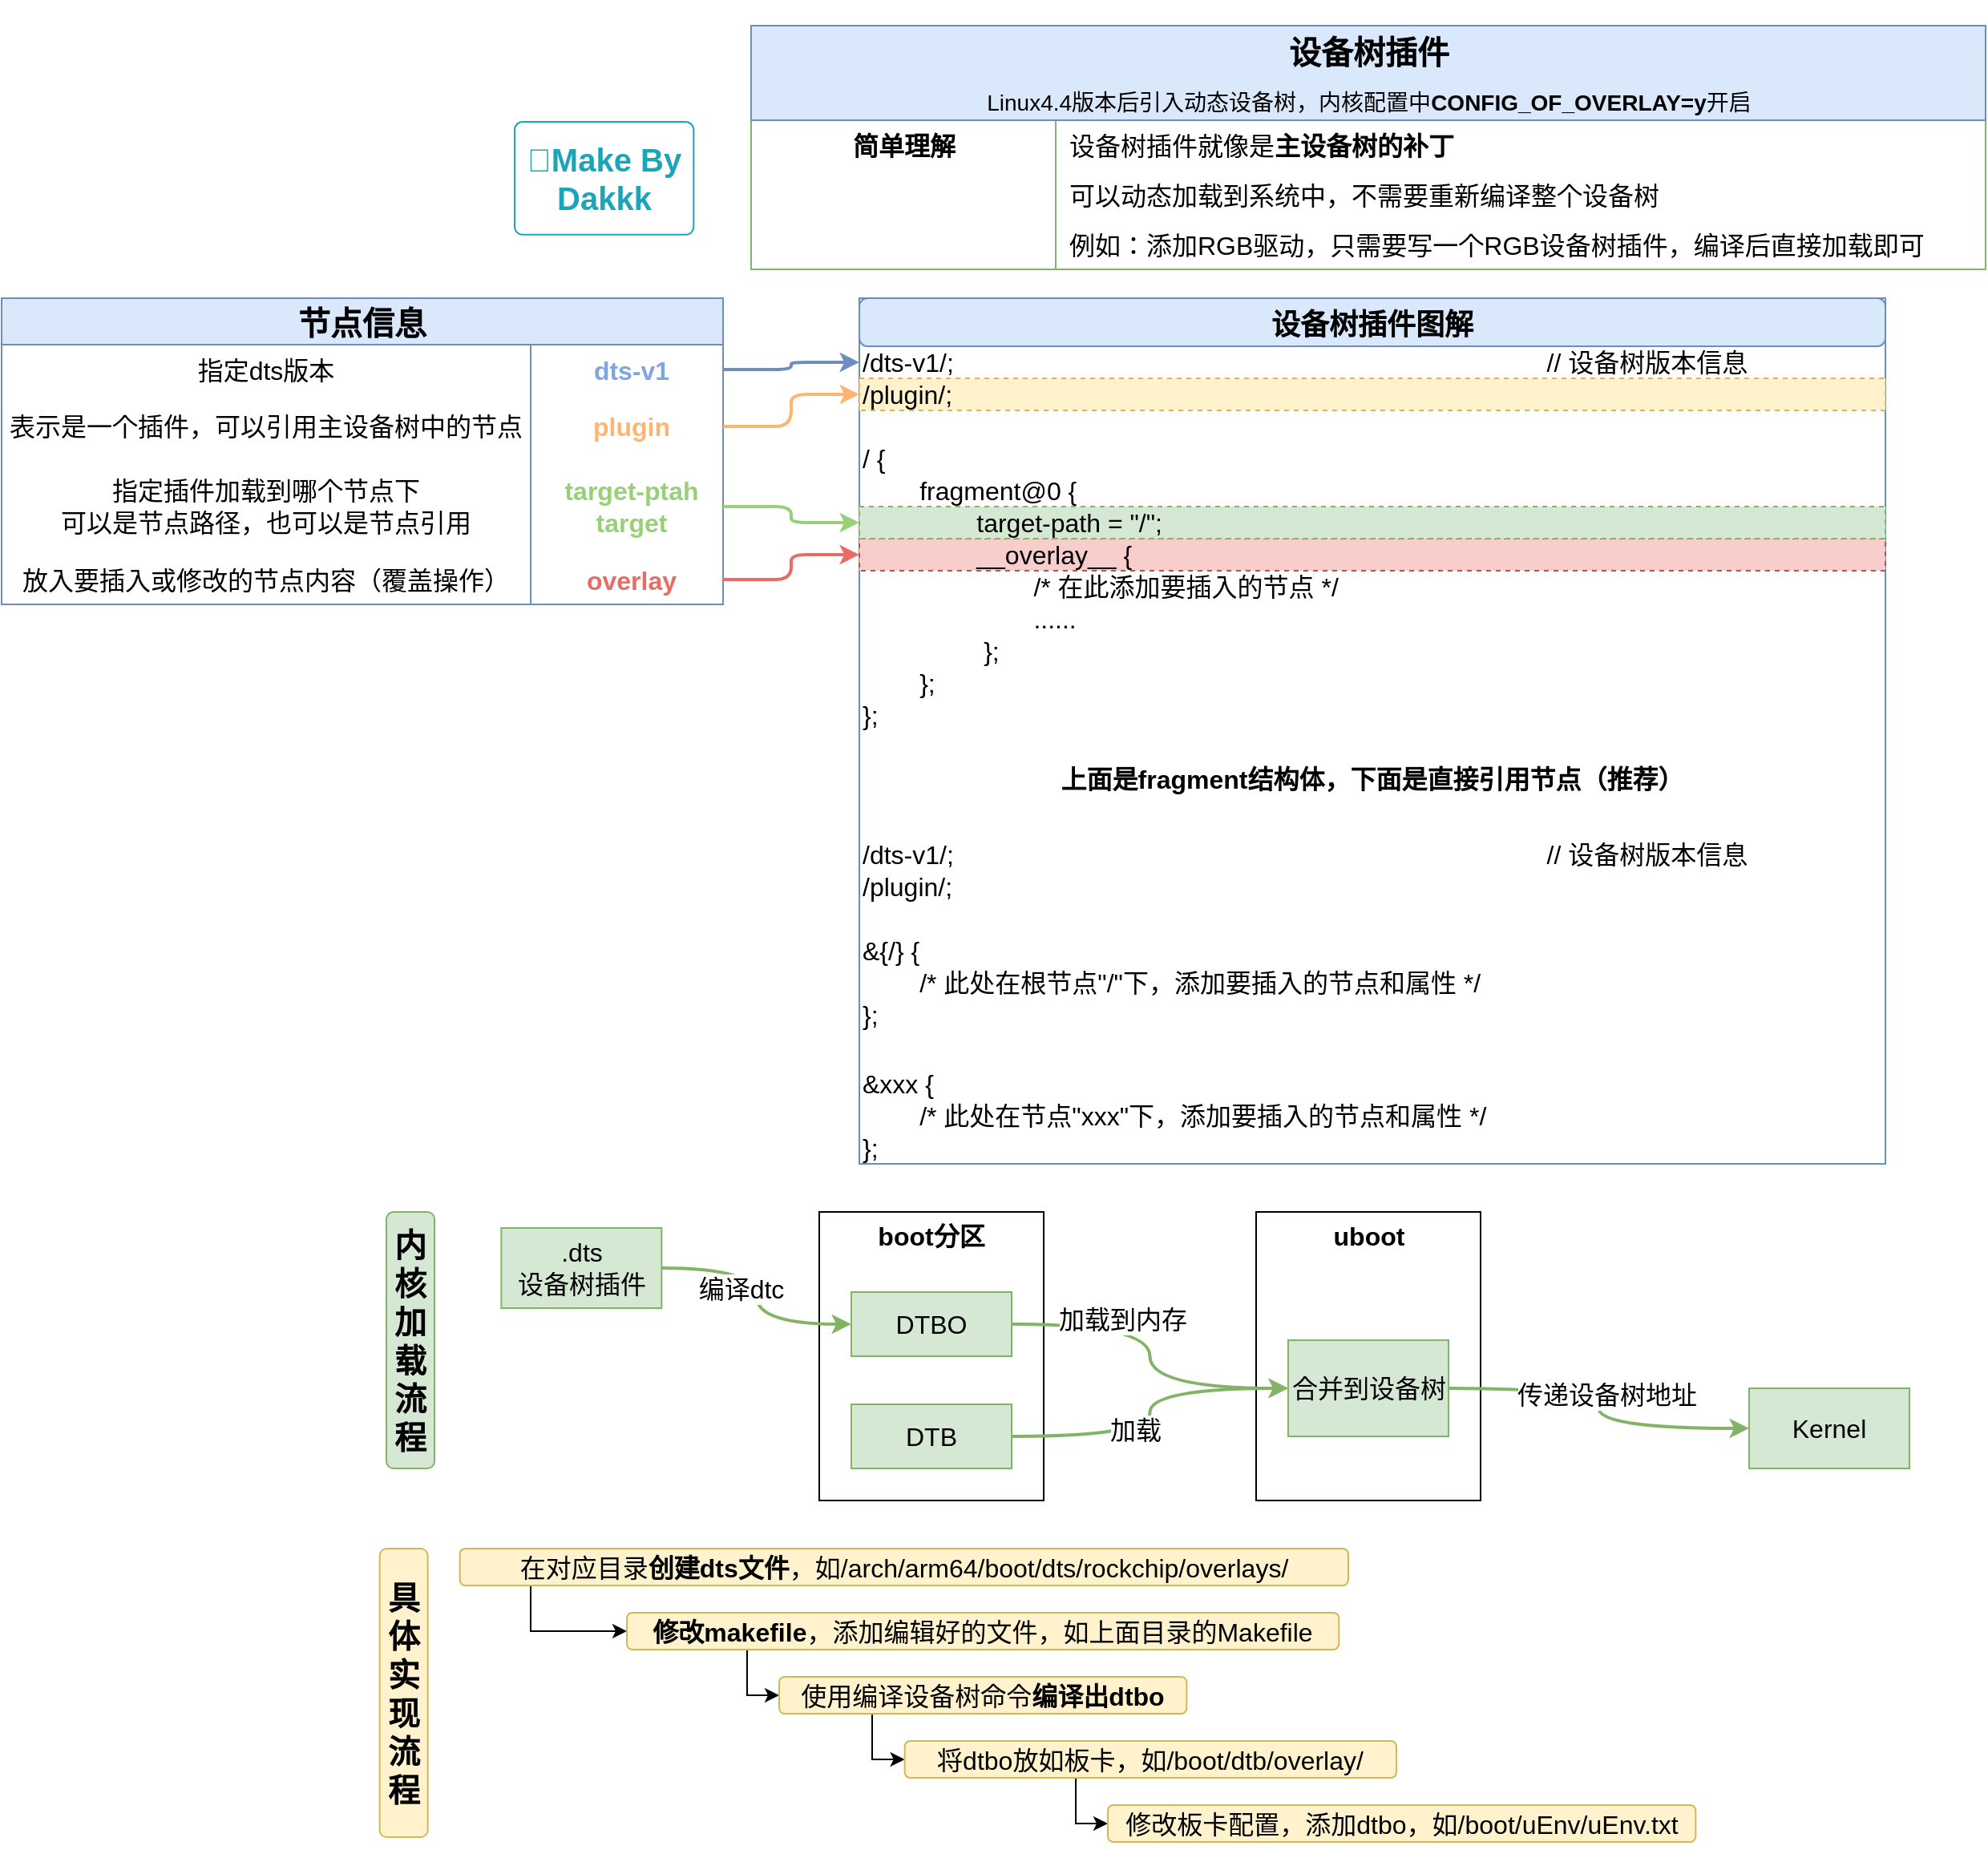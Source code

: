 <mxfile version="27.0.9">
  <diagram name="第 1 页" id="I4KIl7GqTnHd-IhhN3gi">
    <mxGraphModel dx="4120" dy="1716" grid="1" gridSize="10" guides="1" tooltips="1" connect="1" arrows="1" fold="1" page="1" pageScale="1" pageWidth="1169" pageHeight="1654" math="0" shadow="0">
      <root>
        <mxCell id="0" />
        <mxCell id="1" parent="0" />
        <mxCell id="CN54rbX3wBXUWG3CB9Fs-166" value="" style="rounded=0;whiteSpace=wrap;html=1;" vertex="1" parent="1">
          <mxGeometry x="532.5" y="1020" width="140" height="180" as="geometry" />
        </mxCell>
        <mxCell id="CN54rbX3wBXUWG3CB9Fs-163" value="" style="rounded=0;whiteSpace=wrap;html=1;" vertex="1" parent="1">
          <mxGeometry x="260" y="1020" width="140" height="180" as="geometry" />
        </mxCell>
        <mxCell id="CN54rbX3wBXUWG3CB9Fs-1" value="" style="shape=table;startSize=0;container=1;collapsible=0;childLayout=tableLayout;fixedRows=1;rowLines=0;fontStyle=0;strokeColor=#82b366;fontSize=16;fillColor=none;" vertex="1" parent="1">
          <mxGeometry x="217.5" y="339" width="770" height="93" as="geometry" />
        </mxCell>
        <mxCell id="CN54rbX3wBXUWG3CB9Fs-2" value="" style="shape=tableRow;horizontal=0;startSize=0;swimlaneHead=0;swimlaneBody=0;top=0;left=0;bottom=0;right=0;collapsible=0;dropTarget=0;fillColor=none;points=[[0,0.5],[1,0.5]];portConstraint=eastwest;strokeColor=inherit;fontSize=16;" vertex="1" parent="CN54rbX3wBXUWG3CB9Fs-1">
          <mxGeometry width="770" height="31" as="geometry" />
        </mxCell>
        <mxCell id="CN54rbX3wBXUWG3CB9Fs-3" value="&lt;b&gt;简单理解&lt;/b&gt;" style="shape=partialRectangle;html=1;whiteSpace=wrap;connectable=0;fillColor=none;top=0;left=0;bottom=0;right=0;overflow=hidden;pointerEvents=1;strokeColor=inherit;fontSize=16;" vertex="1" parent="CN54rbX3wBXUWG3CB9Fs-2">
          <mxGeometry width="190" height="31" as="geometry">
            <mxRectangle width="190" height="31" as="alternateBounds" />
          </mxGeometry>
        </mxCell>
        <mxCell id="CN54rbX3wBXUWG3CB9Fs-4" value="设备树插件就像是&lt;b&gt;主设备树的补丁&lt;/b&gt;" style="shape=partialRectangle;html=1;whiteSpace=wrap;connectable=0;fillColor=none;top=0;left=0;bottom=0;right=0;align=left;spacingLeft=6;overflow=hidden;strokeColor=inherit;fontSize=16;" vertex="1" parent="CN54rbX3wBXUWG3CB9Fs-2">
          <mxGeometry x="190" width="580" height="31" as="geometry">
            <mxRectangle width="580" height="31" as="alternateBounds" />
          </mxGeometry>
        </mxCell>
        <mxCell id="CN54rbX3wBXUWG3CB9Fs-5" value="" style="shape=tableRow;horizontal=0;startSize=0;swimlaneHead=0;swimlaneBody=0;top=0;left=0;bottom=0;right=0;collapsible=0;dropTarget=0;fillColor=none;points=[[0,0.5],[1,0.5]];portConstraint=eastwest;strokeColor=inherit;fontSize=16;" vertex="1" parent="CN54rbX3wBXUWG3CB9Fs-1">
          <mxGeometry y="31" width="770" height="31" as="geometry" />
        </mxCell>
        <mxCell id="CN54rbX3wBXUWG3CB9Fs-6" value="" style="shape=partialRectangle;html=1;whiteSpace=wrap;connectable=0;fillColor=none;top=0;left=0;bottom=0;right=0;overflow=hidden;pointerEvents=1;strokeColor=inherit;fontSize=16;" vertex="1" parent="CN54rbX3wBXUWG3CB9Fs-5">
          <mxGeometry width="190" height="31" as="geometry">
            <mxRectangle width="190" height="31" as="alternateBounds" />
          </mxGeometry>
        </mxCell>
        <mxCell id="CN54rbX3wBXUWG3CB9Fs-7" value="可以动态加载到系统中，不需要重新编译整个设备树" style="shape=partialRectangle;html=1;whiteSpace=wrap;connectable=0;fillColor=none;top=0;left=0;bottom=0;right=0;align=left;spacingLeft=6;overflow=hidden;strokeColor=inherit;fontSize=16;" vertex="1" parent="CN54rbX3wBXUWG3CB9Fs-5">
          <mxGeometry x="190" width="580" height="31" as="geometry">
            <mxRectangle width="580" height="31" as="alternateBounds" />
          </mxGeometry>
        </mxCell>
        <mxCell id="CN54rbX3wBXUWG3CB9Fs-8" value="" style="shape=tableRow;horizontal=0;startSize=0;swimlaneHead=0;swimlaneBody=0;top=0;left=0;bottom=0;right=0;collapsible=0;dropTarget=0;fillColor=none;points=[[0,0.5],[1,0.5]];portConstraint=eastwest;strokeColor=inherit;fontSize=16;" vertex="1" parent="CN54rbX3wBXUWG3CB9Fs-1">
          <mxGeometry y="62" width="770" height="31" as="geometry" />
        </mxCell>
        <mxCell id="CN54rbX3wBXUWG3CB9Fs-9" value="" style="shape=partialRectangle;html=1;whiteSpace=wrap;connectable=0;fillColor=none;top=0;left=0;bottom=0;right=0;overflow=hidden;pointerEvents=1;strokeColor=inherit;fontSize=16;" vertex="1" parent="CN54rbX3wBXUWG3CB9Fs-8">
          <mxGeometry width="190" height="31" as="geometry">
            <mxRectangle width="190" height="31" as="alternateBounds" />
          </mxGeometry>
        </mxCell>
        <mxCell id="CN54rbX3wBXUWG3CB9Fs-10" value="例如：添加RGB驱动，只需要写一个RGB设备树插件，编译后直接加载即可" style="shape=partialRectangle;html=1;whiteSpace=wrap;connectable=0;fillColor=none;top=0;left=0;bottom=0;right=0;align=left;spacingLeft=6;overflow=hidden;strokeColor=inherit;fontSize=16;" vertex="1" parent="CN54rbX3wBXUWG3CB9Fs-8">
          <mxGeometry x="190" width="580" height="31" as="geometry">
            <mxRectangle width="580" height="31" as="alternateBounds" />
          </mxGeometry>
        </mxCell>
        <mxCell id="CN54rbX3wBXUWG3CB9Fs-23" value="&lt;h1&gt;&lt;font style=&quot;&quot;&gt;&lt;span style=&quot;font-size: 20px;&quot;&gt;设备树插件&lt;/span&gt;&lt;br&gt;&lt;span style=&quot;font-size: 14px; font-weight: 400;&quot;&gt;Linux4.4版本后引入动态设备树，内核配置中&lt;/span&gt;&lt;/font&gt;&lt;span style=&quot;background-color: transparent; font-size: 14px;&quot;&gt;CONFIG_OF_OVERLAY=y&lt;/span&gt;&lt;span style=&quot;background-color: transparent; font-size: 14px; font-weight: 400;&quot;&gt;开启&lt;/span&gt;&lt;/h1&gt;" style="rounded=0;whiteSpace=wrap;html=1;fillColor=#dae8fc;strokeColor=#6c8ebf;" vertex="1" parent="1">
          <mxGeometry x="217.5" y="280" width="770" height="59" as="geometry" />
        </mxCell>
        <mxCell id="CN54rbX3wBXUWG3CB9Fs-24" value="" style="rounded=0;whiteSpace=wrap;html=1;fillColor=none;strokeColor=#6c8ebf;" vertex="1" parent="1">
          <mxGeometry x="285" y="450" width="640" height="540" as="geometry" />
        </mxCell>
        <mxCell id="CN54rbX3wBXUWG3CB9Fs-25" value="&lt;div style=&quot;line-height: 10%;&quot;&gt;&lt;h1 style=&quot;line-height: 10%;&quot;&gt;&lt;font&gt;&lt;span style=&quot;font-size: 18px; line-height: 10%;&quot;&gt;设备树插件图解&lt;/span&gt;&lt;/font&gt;&lt;/h1&gt;&lt;/div&gt;" style="html=1;shadow=0;dashed=0;shape=mxgraph.bootstrap.rrect;rSize=5;strokeColor=#6c8ebf;strokeWidth=1;fillColor=#dae8fc;whiteSpace=wrap;align=center;verticalAlign=middle;spacingLeft=0;fontStyle=1;fontSize=14;spacing=5;" vertex="1" parent="1">
          <mxGeometry x="285" y="450" width="640" height="30" as="geometry" />
        </mxCell>
        <mxCell id="CN54rbX3wBXUWG3CB9Fs-26" value="&lt;span style=&quot;font-size: 16px;&quot;&gt;/dts-v1/; &lt;span style=&quot;white-space: pre;&quot;&gt;&#x9;&lt;/span&gt;&lt;span style=&quot;white-space: pre;&quot;&gt;&#x9;&lt;/span&gt;&lt;span style=&quot;white-space: pre;&quot;&gt;&#x9;&lt;/span&gt;&lt;span style=&quot;white-space: pre;&quot;&gt;&#x9;&lt;/span&gt;&lt;span style=&quot;white-space: pre;&quot;&gt;&#x9;&lt;/span&gt;&lt;span style=&quot;white-space: pre;&quot;&gt;&#x9;&lt;/span&gt;&lt;span style=&quot;white-space: pre;&quot;&gt;&#x9;&lt;/span&gt;&lt;span style=&quot;white-space: pre;&quot;&gt;&#x9;&lt;/span&gt;&lt;span style=&quot;white-space: pre;&quot;&gt;&#x9;&lt;span style=&quot;white-space: pre;&quot;&gt;&#x9;&lt;/span&gt;&lt;span style=&quot;white-space: pre;&quot;&gt;&#x9;&lt;/span&gt;&lt;/span&gt;// 设备树版本信息&lt;/span&gt;" style="text;html=1;align=left;verticalAlign=middle;whiteSpace=wrap;rounded=0;dashed=1;fontSize=14;strokeColor=none;" vertex="1" parent="1">
          <mxGeometry x="285" y="480" width="640" height="20" as="geometry" />
        </mxCell>
        <mxCell id="CN54rbX3wBXUWG3CB9Fs-27" value="&lt;span style=&quot;font-size: 16px;&quot;&gt;/ {&lt;/span&gt;" style="text;html=1;align=left;verticalAlign=middle;whiteSpace=wrap;rounded=0;dashed=1;fontSize=14;" vertex="1" parent="1">
          <mxGeometry x="285" y="540" width="640" height="20" as="geometry" />
        </mxCell>
        <mxCell id="CN54rbX3wBXUWG3CB9Fs-28" value="&lt;span style=&quot;font-size: 16px;&quot;&gt;&lt;span style=&quot;white-space: pre;&quot;&gt;&#x9;&lt;/span&gt;fragment@0 {&lt;/span&gt;" style="text;html=1;align=left;verticalAlign=middle;whiteSpace=wrap;rounded=0;dashed=1;fontSize=14;" vertex="1" parent="1">
          <mxGeometry x="285" y="560" width="640" height="20" as="geometry" />
        </mxCell>
        <mxCell id="CN54rbX3wBXUWG3CB9Fs-29" value="&lt;font style=&quot;font-size: 16px;&quot;&gt;&lt;span style=&quot;white-space: pre;&quot;&gt;&#x9;&lt;span style=&quot;white-space: pre;&quot;&gt;&#x9;&lt;/span&gt;&lt;/span&gt;&lt;/font&gt;&lt;span style=&quot;font-size: 16px;&quot;&gt;__overlay__ {&lt;/span&gt;" style="text;html=1;align=left;verticalAlign=middle;whiteSpace=wrap;rounded=0;dashed=1;fontSize=14;fillColor=#f8cecc;strokeColor=#b85450;" vertex="1" parent="1">
          <mxGeometry x="285" y="600" width="640" height="20" as="geometry" />
        </mxCell>
        <mxCell id="CN54rbX3wBXUWG3CB9Fs-31" value="&lt;span style=&quot;font-size: 16px;&quot;&gt;&lt;span style=&quot;white-space: pre;&quot;&gt;&#x9;&lt;/span&gt;&lt;span style=&quot;white-space: pre;&quot;&gt;&#x9;&lt;/span&gt;&lt;span style=&quot;white-space: pre;&quot;&gt;&#x9;&lt;/span&gt;......&lt;/span&gt;" style="text;html=1;align=left;verticalAlign=middle;whiteSpace=wrap;rounded=0;dashed=1;fontSize=14;" vertex="1" parent="1">
          <mxGeometry x="285" y="640" width="640" height="20" as="geometry" />
        </mxCell>
        <mxCell id="CN54rbX3wBXUWG3CB9Fs-32" value="&lt;blockquote style=&quot;margin: 0 0 0 40px; border: none; padding: 0px;&quot;&gt;&lt;span style=&quot;font-size: 16px;&quot;&gt;&lt;span style=&quot;white-space: pre;&quot;&gt;&#x9;&lt;/span&gt;};&lt;/span&gt;&lt;/blockquote&gt;" style="text;html=1;align=left;verticalAlign=middle;whiteSpace=wrap;rounded=0;dashed=1;fontSize=14;" vertex="1" parent="1">
          <mxGeometry x="285" y="660" width="640" height="20" as="geometry" />
        </mxCell>
        <mxCell id="CN54rbX3wBXUWG3CB9Fs-33" value="&lt;span style=&quot;font-size: 16px;&quot;&gt;&lt;span style=&quot;white-space: pre;&quot;&gt;&#x9;&lt;/span&gt;};&lt;/span&gt;" style="text;html=1;align=left;verticalAlign=middle;whiteSpace=wrap;rounded=0;dashed=1;fontSize=14;" vertex="1" parent="1">
          <mxGeometry x="285" y="680" width="640" height="20" as="geometry" />
        </mxCell>
        <mxCell id="CN54rbX3wBXUWG3CB9Fs-36" value="&lt;span style=&quot;font-size: 16px;&quot;&gt;&lt;b&gt;上面是fragment结构体，下面是直接引用节点（推荐）&lt;/b&gt;&lt;/span&gt;" style="text;html=1;align=center;verticalAlign=middle;whiteSpace=wrap;rounded=0;dashed=1;fontSize=14;" vertex="1" parent="1">
          <mxGeometry x="285" y="740" width="640" height="20" as="geometry" />
        </mxCell>
        <mxCell id="CN54rbX3wBXUWG3CB9Fs-53" value="" style="shape=table;startSize=0;container=1;collapsible=0;childLayout=tableLayout;fixedRows=1;rowLines=0;fontStyle=0;strokeColor=#6c8ebf;fontSize=16;fillColor=none;strokeWidth=1;" vertex="1" parent="1">
          <mxGeometry x="-250" y="479" width="450" height="162" as="geometry" />
        </mxCell>
        <mxCell id="CN54rbX3wBXUWG3CB9Fs-54" value="" style="shape=tableRow;horizontal=0;startSize=0;swimlaneHead=0;swimlaneBody=0;top=0;left=0;bottom=0;right=0;collapsible=0;dropTarget=0;fillColor=none;points=[[0,0.5],[1,0.5]];portConstraint=eastwest;strokeColor=inherit;fontSize=16;strokeWidth=1;" vertex="1" parent="CN54rbX3wBXUWG3CB9Fs-53">
          <mxGeometry width="450" height="31" as="geometry" />
        </mxCell>
        <mxCell id="CN54rbX3wBXUWG3CB9Fs-55" value="&lt;span style=&quot;text-align: left;&quot;&gt;指定dts版本&lt;/span&gt;" style="shape=partialRectangle;html=1;whiteSpace=wrap;connectable=0;fillColor=none;top=0;left=0;bottom=0;right=0;overflow=hidden;pointerEvents=1;strokeColor=inherit;fontSize=16;strokeWidth=1;" vertex="1" parent="CN54rbX3wBXUWG3CB9Fs-54">
          <mxGeometry width="330" height="31" as="geometry">
            <mxRectangle width="330" height="31" as="alternateBounds" />
          </mxGeometry>
        </mxCell>
        <mxCell id="CN54rbX3wBXUWG3CB9Fs-56" value="&lt;b&gt;&lt;font style=&quot;color: rgb(126, 166, 224);&quot;&gt;dts-v1&lt;/font&gt;&lt;/b&gt;" style="shape=partialRectangle;html=1;whiteSpace=wrap;connectable=0;fillColor=none;top=0;left=0;bottom=0;right=0;align=center;spacingLeft=6;overflow=hidden;strokeColor=inherit;fontSize=16;strokeWidth=1;" vertex="1" parent="CN54rbX3wBXUWG3CB9Fs-54">
          <mxGeometry x="330" width="120" height="31" as="geometry">
            <mxRectangle width="120" height="31" as="alternateBounds" />
          </mxGeometry>
        </mxCell>
        <mxCell id="CN54rbX3wBXUWG3CB9Fs-57" value="" style="shape=tableRow;horizontal=0;startSize=0;swimlaneHead=0;swimlaneBody=0;top=0;left=0;bottom=0;right=0;collapsible=0;dropTarget=0;fillColor=none;points=[[0,0.5],[1,0.5]];portConstraint=eastwest;strokeColor=inherit;fontSize=16;strokeWidth=1;" vertex="1" parent="CN54rbX3wBXUWG3CB9Fs-53">
          <mxGeometry y="31" width="450" height="40" as="geometry" />
        </mxCell>
        <mxCell id="CN54rbX3wBXUWG3CB9Fs-58" value="&lt;div style=&quot;text-align: left;&quot;&gt;&lt;span style=&quot;background-color: transparent; color: light-dark(rgb(0, 0, 0), rgb(255, 255, 255));&quot;&gt;表示是一个插件，可以引用主设备树中的节点&lt;/span&gt;&lt;/div&gt;" style="shape=partialRectangle;html=1;whiteSpace=wrap;connectable=0;fillColor=none;top=0;left=0;bottom=0;right=0;overflow=hidden;pointerEvents=1;strokeColor=inherit;fontSize=16;strokeWidth=1;" vertex="1" parent="CN54rbX3wBXUWG3CB9Fs-57">
          <mxGeometry width="330" height="40" as="geometry">
            <mxRectangle width="330" height="40" as="alternateBounds" />
          </mxGeometry>
        </mxCell>
        <mxCell id="CN54rbX3wBXUWG3CB9Fs-59" value="&lt;b&gt;&lt;font style=&quot;color: rgb(255, 181, 112);&quot;&gt;plugin&lt;/font&gt;&lt;/b&gt;" style="shape=partialRectangle;html=1;whiteSpace=wrap;connectable=0;fillColor=none;top=0;left=0;bottom=0;right=0;align=center;spacingLeft=6;overflow=hidden;strokeColor=inherit;fontSize=16;strokeWidth=1;" vertex="1" parent="CN54rbX3wBXUWG3CB9Fs-57">
          <mxGeometry x="330" width="120" height="40" as="geometry">
            <mxRectangle width="120" height="40" as="alternateBounds" />
          </mxGeometry>
        </mxCell>
        <mxCell id="CN54rbX3wBXUWG3CB9Fs-60" value="" style="shape=tableRow;horizontal=0;startSize=0;swimlaneHead=0;swimlaneBody=0;top=0;left=0;bottom=0;right=0;collapsible=0;dropTarget=0;fillColor=none;points=[[0,0.5],[1,0.5]];portConstraint=eastwest;strokeColor=inherit;fontSize=16;strokeWidth=1;" vertex="1" parent="CN54rbX3wBXUWG3CB9Fs-53">
          <mxGeometry y="71" width="450" height="60" as="geometry" />
        </mxCell>
        <mxCell id="CN54rbX3wBXUWG3CB9Fs-61" value="&lt;span style=&quot;text-align: left;&quot;&gt;指定插件加载到哪个节点下&lt;br&gt;可以是节点路径，也可以是节点引用&lt;/span&gt;" style="shape=partialRectangle;html=1;whiteSpace=wrap;connectable=0;fillColor=none;top=0;left=0;bottom=0;right=0;overflow=hidden;pointerEvents=1;strokeColor=inherit;fontSize=16;strokeWidth=1;" vertex="1" parent="CN54rbX3wBXUWG3CB9Fs-60">
          <mxGeometry width="330" height="60" as="geometry">
            <mxRectangle width="330" height="60" as="alternateBounds" />
          </mxGeometry>
        </mxCell>
        <mxCell id="CN54rbX3wBXUWG3CB9Fs-62" value="&lt;b&gt;&lt;font style=&quot;color: rgb(151, 208, 119);&quot;&gt;target-ptah&lt;br&gt;target&lt;/font&gt;&lt;/b&gt;" style="shape=partialRectangle;html=1;whiteSpace=wrap;connectable=0;fillColor=none;top=0;left=0;bottom=0;right=0;align=center;spacingLeft=6;overflow=hidden;strokeColor=inherit;fontSize=16;strokeWidth=1;" vertex="1" parent="CN54rbX3wBXUWG3CB9Fs-60">
          <mxGeometry x="330" width="120" height="60" as="geometry">
            <mxRectangle width="120" height="60" as="alternateBounds" />
          </mxGeometry>
        </mxCell>
        <mxCell id="CN54rbX3wBXUWG3CB9Fs-63" value="" style="shape=tableRow;horizontal=0;startSize=0;swimlaneHead=0;swimlaneBody=0;top=0;left=0;bottom=0;right=0;collapsible=0;dropTarget=0;fillColor=none;points=[[0,0.5],[1,0.5]];portConstraint=eastwest;strokeColor=inherit;fontSize=16;strokeWidth=1;" vertex="1" parent="CN54rbX3wBXUWG3CB9Fs-53">
          <mxGeometry y="131" width="450" height="31" as="geometry" />
        </mxCell>
        <mxCell id="CN54rbX3wBXUWG3CB9Fs-64" value="&lt;div style=&quot;text-align: left;&quot;&gt;&lt;span style=&quot;background-color: transparent; color: light-dark(rgb(0, 0, 0), rgb(255, 255, 255));&quot;&gt;放入要插入或修改的节点内容（覆盖操作）&lt;/span&gt;&lt;/div&gt;" style="shape=partialRectangle;html=1;whiteSpace=wrap;connectable=0;fillColor=none;top=0;left=0;bottom=0;right=0;overflow=hidden;pointerEvents=1;strokeColor=inherit;fontSize=16;strokeWidth=1;" vertex="1" parent="CN54rbX3wBXUWG3CB9Fs-63">
          <mxGeometry width="330" height="31" as="geometry">
            <mxRectangle width="330" height="31" as="alternateBounds" />
          </mxGeometry>
        </mxCell>
        <mxCell id="CN54rbX3wBXUWG3CB9Fs-65" value="&lt;b&gt;&lt;font style=&quot;color: rgb(234, 107, 102);&quot;&gt;overlay&lt;/font&gt;&lt;/b&gt;" style="shape=partialRectangle;html=1;whiteSpace=wrap;connectable=0;fillColor=none;top=0;left=0;bottom=0;right=0;align=center;spacingLeft=6;overflow=hidden;strokeColor=inherit;fontSize=16;strokeWidth=1;" vertex="1" parent="CN54rbX3wBXUWG3CB9Fs-63">
          <mxGeometry x="330" width="120" height="31" as="geometry">
            <mxRectangle width="120" height="31" as="alternateBounds" />
          </mxGeometry>
        </mxCell>
        <mxCell id="CN54rbX3wBXUWG3CB9Fs-72" value="&lt;h1&gt;&lt;font style=&quot;&quot;&gt;&lt;span style=&quot;font-size: 20px;&quot;&gt;节点信息&lt;/span&gt;&lt;br&gt;&lt;/font&gt;&lt;/h1&gt;" style="rounded=0;whiteSpace=wrap;html=1;fillColor=#dae8fc;strokeColor=#6c8ebf;strokeWidth=1;" vertex="1" parent="1">
          <mxGeometry x="-250" y="450" width="450" height="29" as="geometry" />
        </mxCell>
        <mxCell id="CN54rbX3wBXUWG3CB9Fs-101" value="&lt;span style=&quot;font-size: 16px;&quot;&gt;/plugin/;&lt;/span&gt;" style="text;html=1;align=left;verticalAlign=middle;whiteSpace=wrap;rounded=0;dashed=1;fontSize=14;fillColor=#fff2cc;strokeColor=#d6b656;" vertex="1" parent="1">
          <mxGeometry x="285" y="500" width="640" height="20" as="geometry" />
        </mxCell>
        <mxCell id="CN54rbX3wBXUWG3CB9Fs-110" value="&lt;font style=&quot;font-size: 20px;&quot;&gt;🌻Make By Dakkk&lt;/font&gt;" style="html=1;shadow=0;dashed=0;shape=mxgraph.bootstrap.rrect;rSize=5;strokeColor=#1CA5B8;strokeWidth=1;fillColor=none;fontColor=#1CA5B8;whiteSpace=wrap;align=center;verticalAlign=middle;spacingLeft=0;fontStyle=1;fontSize=16;spacing=5;" vertex="1" parent="1">
          <mxGeometry x="70" y="340" width="111.67" height="70.39" as="geometry" />
        </mxCell>
        <mxCell id="CN54rbX3wBXUWG3CB9Fs-130" value="&lt;span style=&quot;font-size: 16px;&quot;&gt;&lt;span style=&quot;white-space: pre;&quot;&gt;&#x9;&lt;/span&gt;&lt;span style=&quot;white-space: pre;&quot;&gt;&#x9;&lt;/span&gt;target-path = &quot;/&quot;;&lt;/span&gt;" style="text;html=1;align=left;verticalAlign=middle;whiteSpace=wrap;rounded=0;dashed=1;fontSize=14;fillColor=#d5e8d4;strokeColor=#82b366;" vertex="1" parent="1">
          <mxGeometry x="285" y="580" width="640" height="20" as="geometry" />
        </mxCell>
        <mxCell id="CN54rbX3wBXUWG3CB9Fs-131" value="&lt;span style=&quot;font-size: 16px;&quot;&gt;&lt;span style=&quot;white-space: pre;&quot;&gt;&#x9;&lt;/span&gt;&lt;span style=&quot;white-space: pre;&quot;&gt;&#x9;&lt;/span&gt;&lt;span style=&quot;white-space: pre;&quot;&gt;&#x9;&lt;/span&gt;/* 在此添加要插入的节点 */&lt;/span&gt;" style="text;html=1;align=left;verticalAlign=middle;whiteSpace=wrap;rounded=0;dashed=1;fontSize=14;" vertex="1" parent="1">
          <mxGeometry x="285" y="620" width="640" height="20" as="geometry" />
        </mxCell>
        <mxCell id="CN54rbX3wBXUWG3CB9Fs-132" value="&lt;span style=&quot;font-size: 16px;&quot;&gt;};&lt;/span&gt;" style="text;html=1;align=left;verticalAlign=middle;whiteSpace=wrap;rounded=0;dashed=1;fontSize=14;" vertex="1" parent="1">
          <mxGeometry x="285" y="700" width="635" height="20" as="geometry" />
        </mxCell>
        <mxCell id="CN54rbX3wBXUWG3CB9Fs-133" value="&lt;span style=&quot;font-size: 16px;&quot;&gt;/dts-v1/; &lt;span style=&quot;white-space: pre;&quot;&gt;&#x9;&lt;/span&gt;&lt;span style=&quot;white-space: pre;&quot;&gt;&#x9;&lt;/span&gt;&lt;span style=&quot;white-space: pre;&quot;&gt;&#x9;&lt;/span&gt;&lt;span style=&quot;white-space: pre;&quot;&gt;&#x9;&lt;/span&gt;&lt;span style=&quot;white-space: pre;&quot;&gt;&#x9;&lt;/span&gt;&lt;span style=&quot;white-space: pre;&quot;&gt;&#x9;&lt;/span&gt;&lt;span style=&quot;white-space: pre;&quot;&gt;&#x9;&lt;/span&gt;&lt;span style=&quot;white-space: pre;&quot;&gt;&#x9;&lt;/span&gt;&lt;span style=&quot;white-space: pre;&quot;&gt;&#x9;&lt;span style=&quot;white-space: pre;&quot;&gt;&#x9;&lt;/span&gt;&lt;span style=&quot;white-space: pre;&quot;&gt;&#x9;&lt;/span&gt;&lt;/span&gt;// 设备树版本信息&lt;/span&gt;" style="text;html=1;align=left;verticalAlign=middle;whiteSpace=wrap;rounded=0;dashed=1;fontSize=14;strokeColor=none;" vertex="1" parent="1">
          <mxGeometry x="285" y="787" width="640" height="20" as="geometry" />
        </mxCell>
        <mxCell id="CN54rbX3wBXUWG3CB9Fs-134" value="&lt;span style=&quot;font-size: 16px;&quot;&gt;&amp;amp;{/} {&lt;/span&gt;" style="text;html=1;align=left;verticalAlign=middle;whiteSpace=wrap;rounded=0;dashed=1;fontSize=14;" vertex="1" parent="1">
          <mxGeometry x="285" y="847" width="640" height="20" as="geometry" />
        </mxCell>
        <mxCell id="CN54rbX3wBXUWG3CB9Fs-135" value="&lt;span style=&quot;font-size: 16px;&quot;&gt;&lt;span style=&quot;white-space: pre;&quot;&gt;&#x9;&lt;/span&gt;/* 此处在根节点&quot;/&quot;下，添加要插入的节点和属性 */&lt;/span&gt;" style="text;html=1;align=left;verticalAlign=middle;whiteSpace=wrap;rounded=0;dashed=1;fontSize=14;" vertex="1" parent="1">
          <mxGeometry x="285" y="867" width="640" height="20" as="geometry" />
        </mxCell>
        <mxCell id="CN54rbX3wBXUWG3CB9Fs-140" value="&lt;span style=&quot;font-size: 16px;&quot;&gt;/plugin/;&lt;/span&gt;" style="text;html=1;align=left;verticalAlign=middle;whiteSpace=wrap;rounded=0;dashed=1;fontSize=14;" vertex="1" parent="1">
          <mxGeometry x="285" y="807" width="640" height="20" as="geometry" />
        </mxCell>
        <mxCell id="CN54rbX3wBXUWG3CB9Fs-143" value="&lt;span style=&quot;font-size: 16px;&quot;&gt;};&lt;/span&gt;" style="text;html=1;align=left;verticalAlign=middle;whiteSpace=wrap;rounded=0;dashed=1;fontSize=14;" vertex="1" parent="1">
          <mxGeometry x="285" y="887" width="635" height="20" as="geometry" />
        </mxCell>
        <mxCell id="CN54rbX3wBXUWG3CB9Fs-144" value="&lt;span style=&quot;font-size: 16px;&quot;&gt;&amp;amp;xxx {&lt;/span&gt;" style="text;html=1;align=left;verticalAlign=middle;whiteSpace=wrap;rounded=0;dashed=1;fontSize=14;" vertex="1" parent="1">
          <mxGeometry x="285" y="930" width="640" height="20" as="geometry" />
        </mxCell>
        <mxCell id="CN54rbX3wBXUWG3CB9Fs-145" value="&lt;span style=&quot;font-size: 16px;&quot;&gt;&lt;span style=&quot;white-space: pre;&quot;&gt;&#x9;&lt;/span&gt;/* 此处在节点&quot;xxx&quot;下，添加要插入的节点和属性 */&lt;/span&gt;" style="text;html=1;align=left;verticalAlign=middle;whiteSpace=wrap;rounded=0;dashed=1;fontSize=14;" vertex="1" parent="1">
          <mxGeometry x="285" y="950" width="640" height="20" as="geometry" />
        </mxCell>
        <mxCell id="CN54rbX3wBXUWG3CB9Fs-146" value="&lt;span style=&quot;font-size: 16px;&quot;&gt;};&lt;/span&gt;" style="text;html=1;align=left;verticalAlign=middle;whiteSpace=wrap;rounded=0;dashed=1;fontSize=14;" vertex="1" parent="1">
          <mxGeometry x="285" y="970" width="635" height="20" as="geometry" />
        </mxCell>
        <mxCell id="CN54rbX3wBXUWG3CB9Fs-147" style="edgeStyle=orthogonalEdgeStyle;rounded=1;orthogonalLoop=1;jettySize=auto;html=1;entryX=0;entryY=0.5;entryDx=0;entryDy=0;curved=0;strokeWidth=2;fillColor=#dae8fc;strokeColor=#6c8ebf;" edge="1" parent="1" source="CN54rbX3wBXUWG3CB9Fs-54" target="CN54rbX3wBXUWG3CB9Fs-26">
          <mxGeometry relative="1" as="geometry" />
        </mxCell>
        <mxCell id="CN54rbX3wBXUWG3CB9Fs-148" style="edgeStyle=orthogonalEdgeStyle;rounded=1;orthogonalLoop=1;jettySize=auto;html=1;entryX=0;entryY=0.5;entryDx=0;entryDy=0;curved=0;strokeWidth=2;strokeColor=#FFB570;" edge="1" parent="1" source="CN54rbX3wBXUWG3CB9Fs-57" target="CN54rbX3wBXUWG3CB9Fs-101">
          <mxGeometry relative="1" as="geometry" />
        </mxCell>
        <mxCell id="CN54rbX3wBXUWG3CB9Fs-149" style="edgeStyle=orthogonalEdgeStyle;rounded=1;orthogonalLoop=1;jettySize=auto;html=1;curved=0;strokeWidth=2;strokeColor=#97D077;" edge="1" parent="1" source="CN54rbX3wBXUWG3CB9Fs-60" target="CN54rbX3wBXUWG3CB9Fs-130">
          <mxGeometry relative="1" as="geometry" />
        </mxCell>
        <mxCell id="CN54rbX3wBXUWG3CB9Fs-150" style="edgeStyle=orthogonalEdgeStyle;rounded=1;orthogonalLoop=1;jettySize=auto;html=1;entryX=0;entryY=0.5;entryDx=0;entryDy=0;curved=0;strokeWidth=2;strokeColor=#EA6B66;" edge="1" parent="1" source="CN54rbX3wBXUWG3CB9Fs-63" target="CN54rbX3wBXUWG3CB9Fs-29">
          <mxGeometry relative="1" as="geometry" />
        </mxCell>
        <mxCell id="CN54rbX3wBXUWG3CB9Fs-158" value="&lt;h2&gt;&lt;font style=&quot;font-size: 20px;&quot;&gt;具体实现流程&lt;/font&gt;&lt;/h2&gt;" style="rounded=1;whiteSpace=wrap;html=1;fillColor=#fff2cc;strokeColor=#d6b656;fontStyle=1;fontSize=9;" vertex="1" parent="1">
          <mxGeometry x="-14.17" y="1230" width="30" height="180" as="geometry" />
        </mxCell>
        <mxCell id="CN54rbX3wBXUWG3CB9Fs-159" value="&lt;h2&gt;&lt;font style=&quot;font-size: 20px;&quot;&gt;内核加载流程&lt;/font&gt;&lt;/h2&gt;" style="rounded=1;whiteSpace=wrap;html=1;fillColor=#d5e8d4;strokeColor=#82b366;fontStyle=1;fontSize=9;" vertex="1" parent="1">
          <mxGeometry x="-10" y="1020" width="30" height="160" as="geometry" />
        </mxCell>
        <mxCell id="CN54rbX3wBXUWG3CB9Fs-165" style="edgeStyle=orthogonalEdgeStyle;rounded=0;orthogonalLoop=1;jettySize=auto;html=1;entryX=0;entryY=0.5;entryDx=0;entryDy=0;curved=1;strokeWidth=2;fillColor=#d5e8d4;strokeColor=#82b366;" edge="1" parent="1" source="CN54rbX3wBXUWG3CB9Fs-160" target="CN54rbX3wBXUWG3CB9Fs-161">
          <mxGeometry relative="1" as="geometry" />
        </mxCell>
        <mxCell id="CN54rbX3wBXUWG3CB9Fs-174" value="&lt;font style=&quot;font-size: 16px;&quot;&gt;编译dtc&lt;/font&gt;" style="edgeLabel;html=1;align=center;verticalAlign=middle;resizable=0;points=[];" vertex="1" connectable="0" parent="CN54rbX3wBXUWG3CB9Fs-165">
          <mxGeometry x="-0.071" y="-10" relative="1" as="geometry">
            <mxPoint y="1" as="offset" />
          </mxGeometry>
        </mxCell>
        <mxCell id="CN54rbX3wBXUWG3CB9Fs-160" value="&lt;font style=&quot;font-size: 16px;&quot;&gt;.dts&lt;br&gt;设备树插件&lt;/font&gt;" style="rounded=0;whiteSpace=wrap;html=1;fillColor=#d5e8d4;strokeColor=#82b366;" vertex="1" parent="1">
          <mxGeometry x="61.67" y="1030" width="100" height="50" as="geometry" />
        </mxCell>
        <mxCell id="CN54rbX3wBXUWG3CB9Fs-171" style="edgeStyle=orthogonalEdgeStyle;rounded=0;orthogonalLoop=1;jettySize=auto;html=1;entryX=0;entryY=0.5;entryDx=0;entryDy=0;curved=1;strokeWidth=2;fillColor=#d5e8d4;strokeColor=#82b366;" edge="1" parent="1" source="CN54rbX3wBXUWG3CB9Fs-161" target="CN54rbX3wBXUWG3CB9Fs-167">
          <mxGeometry relative="1" as="geometry" />
        </mxCell>
        <mxCell id="CN54rbX3wBXUWG3CB9Fs-175" value="&lt;font style=&quot;font-size: 16px;&quot;&gt;加载到内存&lt;/font&gt;" style="edgeLabel;html=1;align=center;verticalAlign=middle;resizable=0;points=[];" vertex="1" connectable="0" parent="CN54rbX3wBXUWG3CB9Fs-171">
          <mxGeometry x="-0.355" y="3" relative="1" as="geometry">
            <mxPoint as="offset" />
          </mxGeometry>
        </mxCell>
        <mxCell id="CN54rbX3wBXUWG3CB9Fs-161" value="&lt;span style=&quot;font-size: 16px;&quot;&gt;DTBO&lt;/span&gt;" style="rounded=0;whiteSpace=wrap;html=1;fillColor=#d5e8d4;strokeColor=#82b366;" vertex="1" parent="1">
          <mxGeometry x="280" y="1070" width="100" height="40" as="geometry" />
        </mxCell>
        <mxCell id="CN54rbX3wBXUWG3CB9Fs-172" style="edgeStyle=orthogonalEdgeStyle;rounded=0;orthogonalLoop=1;jettySize=auto;html=1;entryX=0;entryY=0.5;entryDx=0;entryDy=0;curved=1;strokeWidth=2;fillColor=#d5e8d4;strokeColor=#82b366;" edge="1" parent="1" source="CN54rbX3wBXUWG3CB9Fs-162" target="CN54rbX3wBXUWG3CB9Fs-167">
          <mxGeometry relative="1" as="geometry" />
        </mxCell>
        <mxCell id="CN54rbX3wBXUWG3CB9Fs-176" value="&lt;font style=&quot;font-size: 16px;&quot;&gt;加载&lt;/font&gt;" style="edgeLabel;html=1;align=center;verticalAlign=middle;resizable=0;points=[];" vertex="1" connectable="0" parent="CN54rbX3wBXUWG3CB9Fs-172">
          <mxGeometry x="-0.106" y="10" relative="1" as="geometry">
            <mxPoint as="offset" />
          </mxGeometry>
        </mxCell>
        <mxCell id="CN54rbX3wBXUWG3CB9Fs-162" value="&lt;span style=&quot;font-size: 16px;&quot;&gt;DTB&lt;/span&gt;" style="rounded=0;whiteSpace=wrap;html=1;fillColor=#d5e8d4;strokeColor=#82b366;" vertex="1" parent="1">
          <mxGeometry x="280" y="1140" width="100" height="40" as="geometry" />
        </mxCell>
        <mxCell id="CN54rbX3wBXUWG3CB9Fs-164" value="&lt;font style=&quot;font-size: 16px;&quot;&gt;&lt;b&gt;boot分区&lt;/b&gt;&lt;/font&gt;" style="text;html=1;align=center;verticalAlign=middle;whiteSpace=wrap;rounded=0;" vertex="1" parent="1">
          <mxGeometry x="295" y="1020" width="70" height="30" as="geometry" />
        </mxCell>
        <mxCell id="CN54rbX3wBXUWG3CB9Fs-173" style="edgeStyle=orthogonalEdgeStyle;rounded=0;orthogonalLoop=1;jettySize=auto;html=1;entryX=0;entryY=0.5;entryDx=0;entryDy=0;curved=1;strokeWidth=2;fillColor=#d5e8d4;strokeColor=#82b366;" edge="1" parent="1" source="CN54rbX3wBXUWG3CB9Fs-167" target="CN54rbX3wBXUWG3CB9Fs-170">
          <mxGeometry relative="1" as="geometry" />
        </mxCell>
        <mxCell id="CN54rbX3wBXUWG3CB9Fs-177" value="&lt;font style=&quot;font-size: 16px;&quot;&gt;传递设备树地址&lt;/font&gt;" style="edgeLabel;html=1;align=center;verticalAlign=middle;resizable=0;points=[];" vertex="1" connectable="0" parent="CN54rbX3wBXUWG3CB9Fs-173">
          <mxGeometry x="0.159" y="5" relative="1" as="geometry">
            <mxPoint y="-16" as="offset" />
          </mxGeometry>
        </mxCell>
        <mxCell id="CN54rbX3wBXUWG3CB9Fs-167" value="&lt;span style=&quot;font-size: 16px;&quot;&gt;合并到设备树&lt;/span&gt;" style="rounded=0;whiteSpace=wrap;html=1;fillColor=#d5e8d4;strokeColor=#82b366;" vertex="1" parent="1">
          <mxGeometry x="552.5" y="1100" width="100" height="60" as="geometry" />
        </mxCell>
        <mxCell id="CN54rbX3wBXUWG3CB9Fs-169" value="&lt;font style=&quot;font-size: 16px;&quot;&gt;&lt;b&gt;uboot&lt;/b&gt;&lt;/font&gt;" style="text;html=1;align=center;verticalAlign=middle;whiteSpace=wrap;rounded=0;" vertex="1" parent="1">
          <mxGeometry x="567.5" y="1020" width="70" height="30" as="geometry" />
        </mxCell>
        <mxCell id="CN54rbX3wBXUWG3CB9Fs-170" value="&lt;span style=&quot;font-size: 16px;&quot;&gt;Kernel&lt;/span&gt;" style="rounded=0;whiteSpace=wrap;html=1;fillColor=#d5e8d4;strokeColor=#82b366;" vertex="1" parent="1">
          <mxGeometry x="840" y="1130" width="100" height="50" as="geometry" />
        </mxCell>
        <mxCell id="CN54rbX3wBXUWG3CB9Fs-180" style="edgeStyle=orthogonalEdgeStyle;rounded=0;orthogonalLoop=1;jettySize=auto;html=1;entryX=0;entryY=0.5;entryDx=0;entryDy=0;" edge="1" parent="1" source="CN54rbX3wBXUWG3CB9Fs-178" target="CN54rbX3wBXUWG3CB9Fs-179">
          <mxGeometry relative="1" as="geometry">
            <Array as="points">
              <mxPoint x="80" y="1281" />
            </Array>
          </mxGeometry>
        </mxCell>
        <mxCell id="CN54rbX3wBXUWG3CB9Fs-178" value="&lt;h2&gt;&lt;span style=&quot;font-size: 16px;&quot;&gt;&lt;span style=&quot;font-weight: normal;&quot;&gt;在对应目录&lt;/span&gt;创建dts文件&lt;span style=&quot;font-weight: normal;&quot;&gt;，如&lt;/span&gt;&lt;/span&gt;&lt;span style=&quot;font-weight: normal; background-color: transparent; font-size: 16px;&quot;&gt;/arch/arm64/boot/dts/rockchip/overlays/&lt;/span&gt;&lt;/h2&gt;" style="rounded=1;whiteSpace=wrap;html=1;fillColor=#fff2cc;strokeColor=#d6b656;fontStyle=1" vertex="1" parent="1">
          <mxGeometry x="35.83" y="1230" width="554.17" height="23" as="geometry" />
        </mxCell>
        <mxCell id="CN54rbX3wBXUWG3CB9Fs-184" style="edgeStyle=orthogonalEdgeStyle;rounded=0;orthogonalLoop=1;jettySize=auto;html=1;entryX=0;entryY=0.5;entryDx=0;entryDy=0;" edge="1" parent="1" source="CN54rbX3wBXUWG3CB9Fs-179" target="CN54rbX3wBXUWG3CB9Fs-181">
          <mxGeometry relative="1" as="geometry">
            <Array as="points">
              <mxPoint x="215" y="1322" />
            </Array>
          </mxGeometry>
        </mxCell>
        <mxCell id="CN54rbX3wBXUWG3CB9Fs-179" value="&lt;h2&gt;&lt;span style=&quot;font-size: 16px;&quot;&gt;修改makefile&lt;/span&gt;&lt;span style=&quot;font-size: 16px; font-weight: normal;&quot;&gt;，添加编辑好的文件，如上面目录的Makefile&lt;/span&gt;&lt;/h2&gt;" style="rounded=1;whiteSpace=wrap;html=1;fillColor=#fff2cc;strokeColor=#d6b656;fontStyle=1" vertex="1" parent="1">
          <mxGeometry x="140" y="1270" width="444.17" height="23" as="geometry" />
        </mxCell>
        <mxCell id="CN54rbX3wBXUWG3CB9Fs-185" style="edgeStyle=orthogonalEdgeStyle;rounded=0;orthogonalLoop=1;jettySize=auto;html=1;entryX=0;entryY=0.5;entryDx=0;entryDy=0;" edge="1" parent="1" source="CN54rbX3wBXUWG3CB9Fs-181" target="CN54rbX3wBXUWG3CB9Fs-182">
          <mxGeometry relative="1" as="geometry">
            <Array as="points">
              <mxPoint x="293" y="1362" />
            </Array>
          </mxGeometry>
        </mxCell>
        <mxCell id="CN54rbX3wBXUWG3CB9Fs-181" value="&lt;h2&gt;&lt;span style=&quot;font-size: 16px; font-weight: normal;&quot;&gt;使用编译设备树命令&lt;/span&gt;&lt;span style=&quot;font-size: 16px;&quot;&gt;编译出dtbo&lt;/span&gt;&lt;/h2&gt;" style="rounded=1;whiteSpace=wrap;html=1;fillColor=#fff2cc;strokeColor=#d6b656;fontStyle=1" vertex="1" parent="1">
          <mxGeometry x="235" y="1310" width="254.17" height="23" as="geometry" />
        </mxCell>
        <mxCell id="CN54rbX3wBXUWG3CB9Fs-186" style="edgeStyle=orthogonalEdgeStyle;rounded=0;orthogonalLoop=1;jettySize=auto;html=1;entryX=0;entryY=0.5;entryDx=0;entryDy=0;" edge="1" parent="1" source="CN54rbX3wBXUWG3CB9Fs-182" target="CN54rbX3wBXUWG3CB9Fs-183">
          <mxGeometry relative="1" as="geometry">
            <Array as="points">
              <mxPoint x="420" y="1402" />
            </Array>
          </mxGeometry>
        </mxCell>
        <mxCell id="CN54rbX3wBXUWG3CB9Fs-182" value="&lt;h2&gt;&lt;span style=&quot;font-size: 16px; font-weight: 400;&quot;&gt;将dtbo放如板卡，如&lt;/span&gt;&lt;span style=&quot;background-color: transparent; font-size: 16px; font-weight: 400;&quot;&gt;/boot/dtb/overlay/&lt;/span&gt;&lt;/h2&gt;" style="rounded=1;whiteSpace=wrap;html=1;fillColor=#fff2cc;strokeColor=#d6b656;fontStyle=1" vertex="1" parent="1">
          <mxGeometry x="313.33" y="1350" width="306.67" height="23" as="geometry" />
        </mxCell>
        <mxCell id="CN54rbX3wBXUWG3CB9Fs-183" value="&lt;h2&gt;&lt;span style=&quot;font-size: 16px; font-weight: 400;&quot;&gt;修改板卡配置，添加dtbo，如&lt;/span&gt;&lt;span style=&quot;background-color: transparent; font-size: 16px; font-weight: 400;&quot;&gt;/boot/uEnv/uEnv.txt&lt;/span&gt;&lt;/h2&gt;" style="rounded=1;whiteSpace=wrap;html=1;fillColor=#fff2cc;strokeColor=#d6b656;fontStyle=1" vertex="1" parent="1">
          <mxGeometry x="440" y="1390" width="366.67" height="23" as="geometry" />
        </mxCell>
      </root>
    </mxGraphModel>
  </diagram>
</mxfile>
